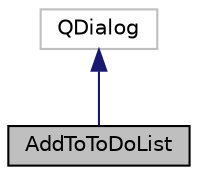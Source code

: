 digraph "AddToToDoList"
{
 // LATEX_PDF_SIZE
  edge [fontname="Helvetica",fontsize="10",labelfontname="Helvetica",labelfontsize="10"];
  node [fontname="Helvetica",fontsize="10",shape=record];
  Node1 [label="AddToToDoList",height=0.2,width=0.4,color="black", fillcolor="grey75", style="filled", fontcolor="black",tooltip="Adds to ToDoList or edits current element of ToDoList based on ToDoList::mode mode."];
  Node2 -> Node1 [dir="back",color="midnightblue",fontsize="10",style="solid",fontname="Helvetica"];
  Node2 [label="QDialog",height=0.2,width=0.4,color="grey75", fillcolor="white", style="filled",tooltip=" "];
}
